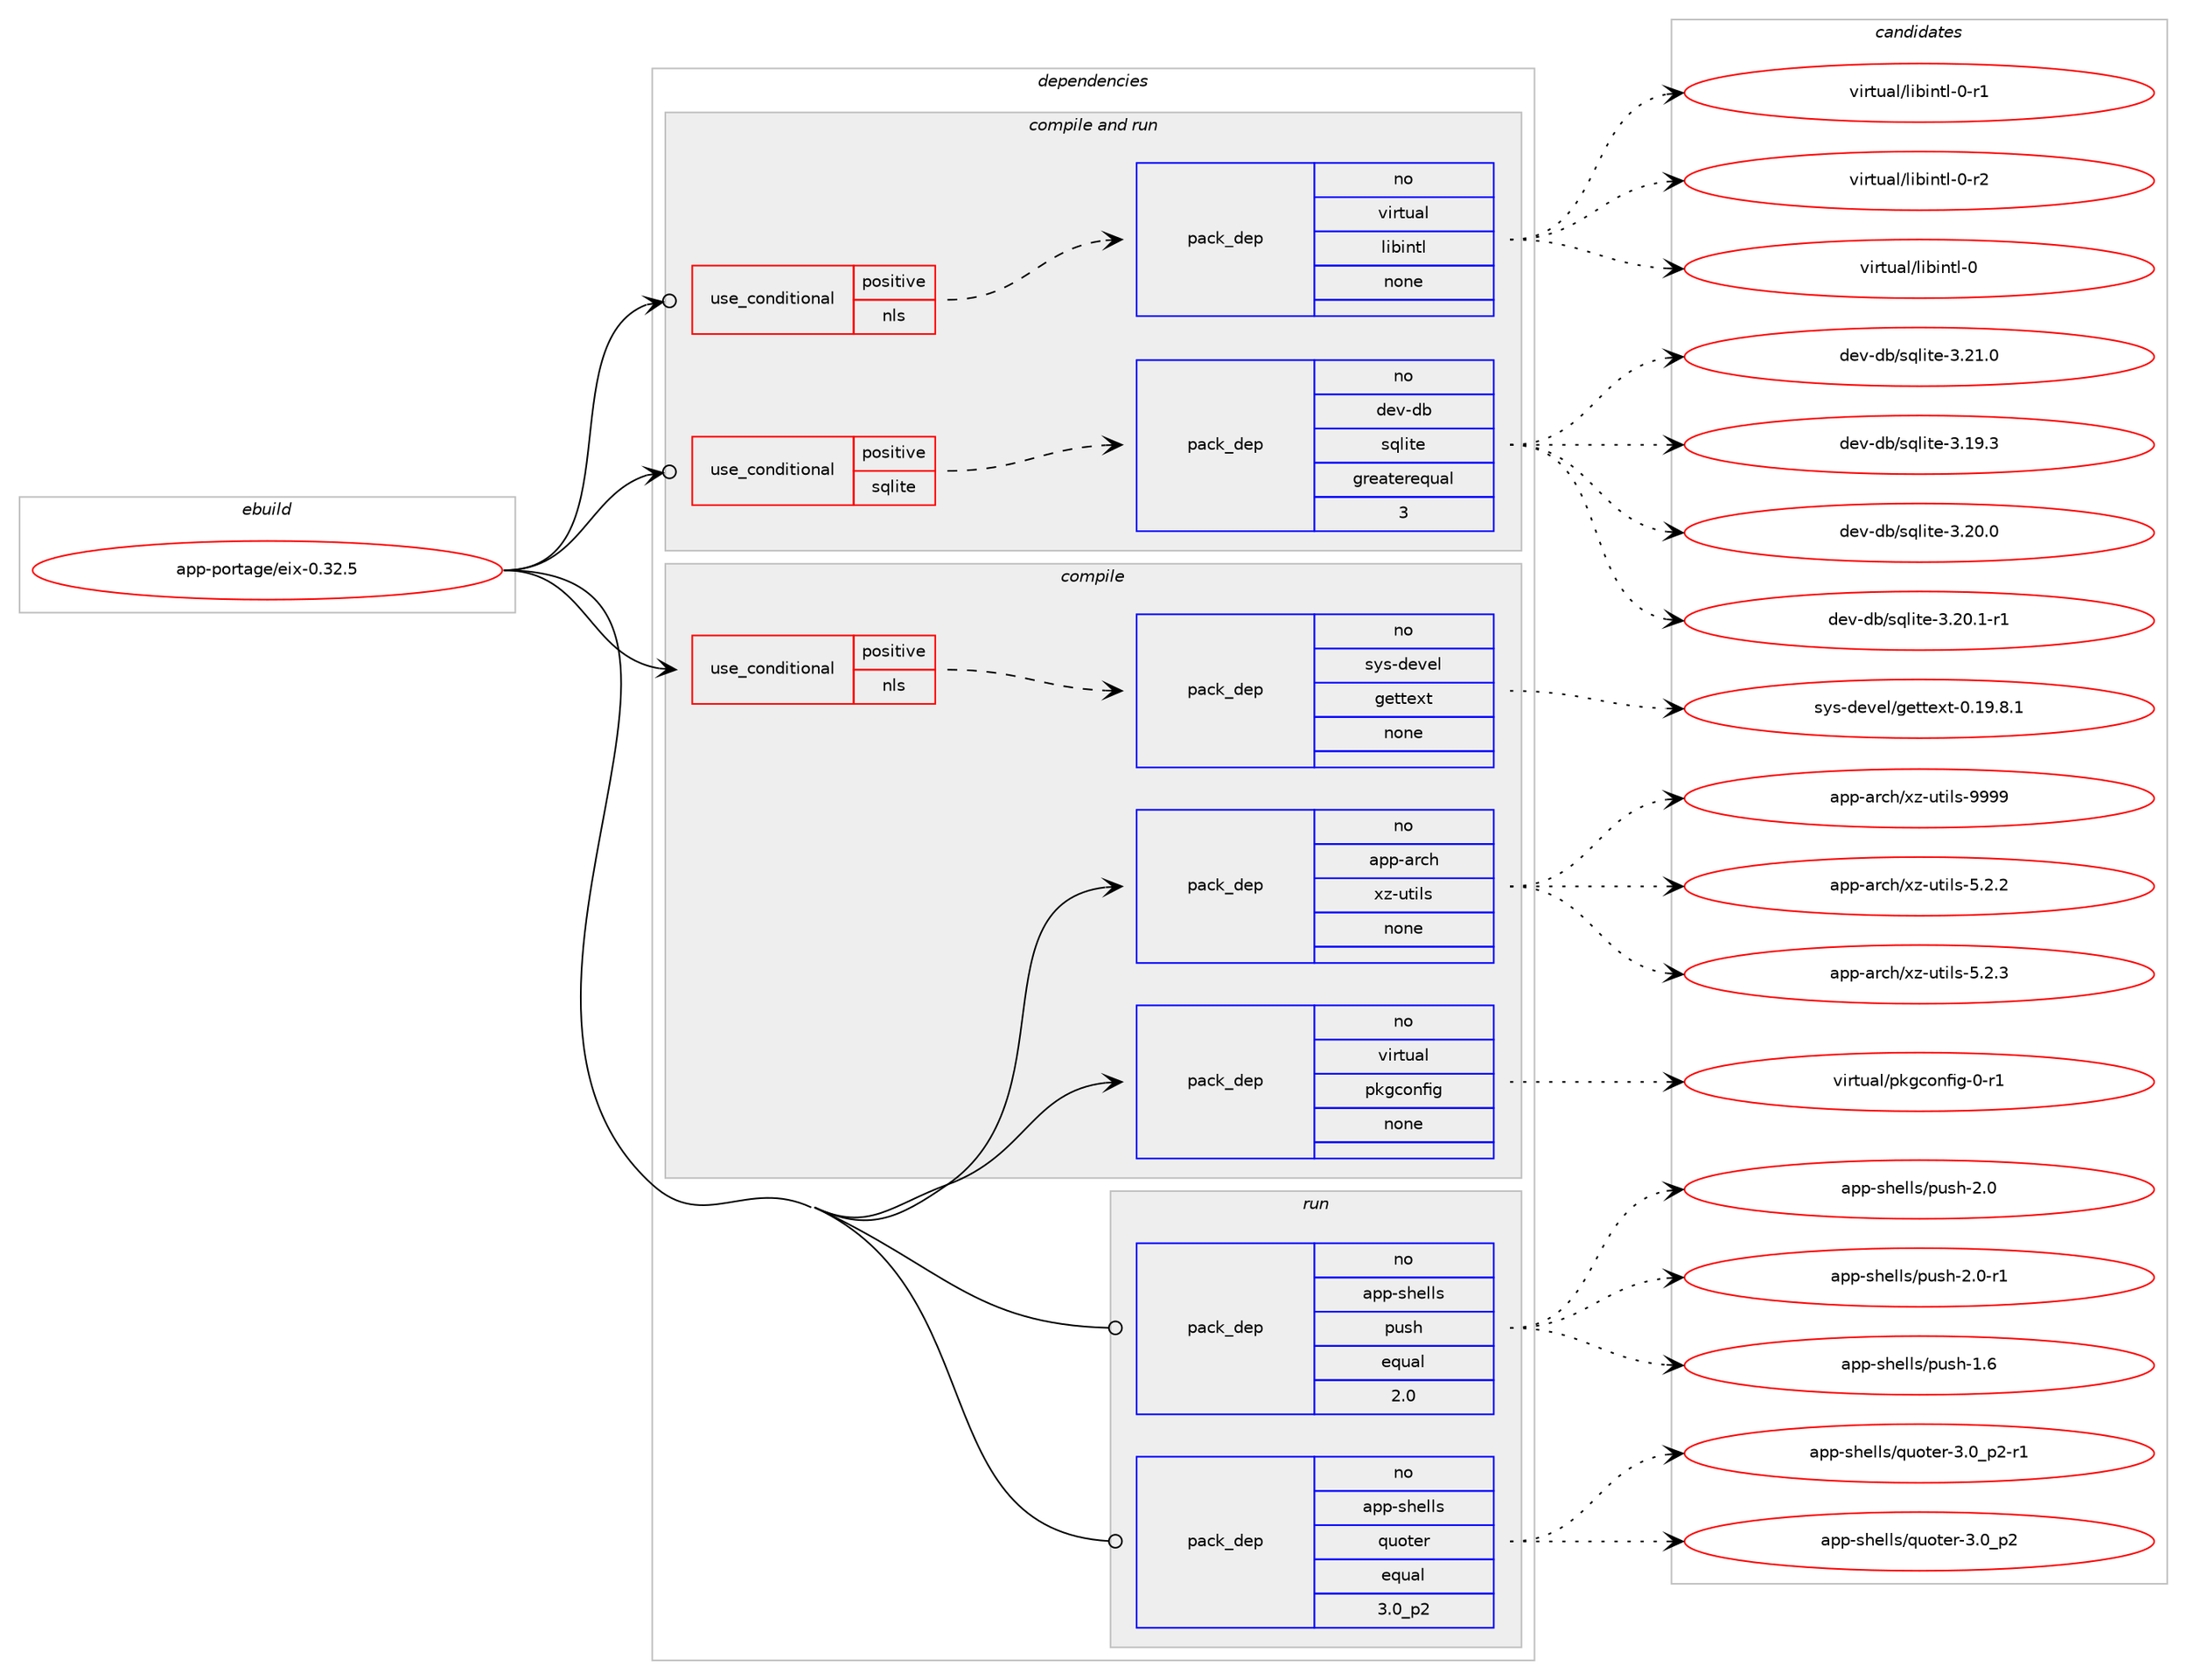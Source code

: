 digraph prolog {

# *************
# Graph options
# *************

newrank=true;
concentrate=true;
compound=true;
graph [rankdir=LR,fontname=Helvetica,fontsize=10,ranksep=1.5];#, ranksep=2.5, nodesep=0.2];
edge  [arrowhead=vee];
node  [fontname=Helvetica,fontsize=10];

# **********
# The ebuild
# **********

subgraph cluster_leftcol {
color=gray;
rank=same;
label=<<i>ebuild</i>>;
id [label="app-portage/eix-0.32.5", color=red, width=4, href="../app-portage/eix-0.32.5.svg"];
}

# ****************
# The dependencies
# ****************

subgraph cluster_midcol {
color=gray;
label=<<i>dependencies</i>>;
subgraph cluster_compile {
fillcolor="#eeeeee";
style=filled;
label=<<i>compile</i>>;
subgraph cond13826 {
dependency53376 [label=<<TABLE BORDER="0" CELLBORDER="1" CELLSPACING="0" CELLPADDING="4"><TR><TD ROWSPAN="3" CELLPADDING="10">use_conditional</TD></TR><TR><TD>positive</TD></TR><TR><TD>nls</TD></TR></TABLE>>, shape=none, color=red];
subgraph pack38593 {
dependency53377 [label=<<TABLE BORDER="0" CELLBORDER="1" CELLSPACING="0" CELLPADDING="4" WIDTH="220"><TR><TD ROWSPAN="6" CELLPADDING="30">pack_dep</TD></TR><TR><TD WIDTH="110">no</TD></TR><TR><TD>sys-devel</TD></TR><TR><TD>gettext</TD></TR><TR><TD>none</TD></TR><TR><TD></TD></TR></TABLE>>, shape=none, color=blue];
}
dependency53376:e -> dependency53377:w [weight=20,style="dashed",arrowhead="vee"];
}
id:e -> dependency53376:w [weight=20,style="solid",arrowhead="vee"];
subgraph pack38594 {
dependency53378 [label=<<TABLE BORDER="0" CELLBORDER="1" CELLSPACING="0" CELLPADDING="4" WIDTH="220"><TR><TD ROWSPAN="6" CELLPADDING="30">pack_dep</TD></TR><TR><TD WIDTH="110">no</TD></TR><TR><TD>app-arch</TD></TR><TR><TD>xz-utils</TD></TR><TR><TD>none</TD></TR><TR><TD></TD></TR></TABLE>>, shape=none, color=blue];
}
id:e -> dependency53378:w [weight=20,style="solid",arrowhead="vee"];
subgraph pack38595 {
dependency53379 [label=<<TABLE BORDER="0" CELLBORDER="1" CELLSPACING="0" CELLPADDING="4" WIDTH="220"><TR><TD ROWSPAN="6" CELLPADDING="30">pack_dep</TD></TR><TR><TD WIDTH="110">no</TD></TR><TR><TD>virtual</TD></TR><TR><TD>pkgconfig</TD></TR><TR><TD>none</TD></TR><TR><TD></TD></TR></TABLE>>, shape=none, color=blue];
}
id:e -> dependency53379:w [weight=20,style="solid",arrowhead="vee"];
}
subgraph cluster_compileandrun {
fillcolor="#eeeeee";
style=filled;
label=<<i>compile and run</i>>;
subgraph cond13827 {
dependency53380 [label=<<TABLE BORDER="0" CELLBORDER="1" CELLSPACING="0" CELLPADDING="4"><TR><TD ROWSPAN="3" CELLPADDING="10">use_conditional</TD></TR><TR><TD>positive</TD></TR><TR><TD>nls</TD></TR></TABLE>>, shape=none, color=red];
subgraph pack38596 {
dependency53381 [label=<<TABLE BORDER="0" CELLBORDER="1" CELLSPACING="0" CELLPADDING="4" WIDTH="220"><TR><TD ROWSPAN="6" CELLPADDING="30">pack_dep</TD></TR><TR><TD WIDTH="110">no</TD></TR><TR><TD>virtual</TD></TR><TR><TD>libintl</TD></TR><TR><TD>none</TD></TR><TR><TD></TD></TR></TABLE>>, shape=none, color=blue];
}
dependency53380:e -> dependency53381:w [weight=20,style="dashed",arrowhead="vee"];
}
id:e -> dependency53380:w [weight=20,style="solid",arrowhead="odotvee"];
subgraph cond13828 {
dependency53382 [label=<<TABLE BORDER="0" CELLBORDER="1" CELLSPACING="0" CELLPADDING="4"><TR><TD ROWSPAN="3" CELLPADDING="10">use_conditional</TD></TR><TR><TD>positive</TD></TR><TR><TD>sqlite</TD></TR></TABLE>>, shape=none, color=red];
subgraph pack38597 {
dependency53383 [label=<<TABLE BORDER="0" CELLBORDER="1" CELLSPACING="0" CELLPADDING="4" WIDTH="220"><TR><TD ROWSPAN="6" CELLPADDING="30">pack_dep</TD></TR><TR><TD WIDTH="110">no</TD></TR><TR><TD>dev-db</TD></TR><TR><TD>sqlite</TD></TR><TR><TD>greaterequal</TD></TR><TR><TD>3</TD></TR></TABLE>>, shape=none, color=blue];
}
dependency53382:e -> dependency53383:w [weight=20,style="dashed",arrowhead="vee"];
}
id:e -> dependency53382:w [weight=20,style="solid",arrowhead="odotvee"];
}
subgraph cluster_run {
fillcolor="#eeeeee";
style=filled;
label=<<i>run</i>>;
subgraph pack38598 {
dependency53384 [label=<<TABLE BORDER="0" CELLBORDER="1" CELLSPACING="0" CELLPADDING="4" WIDTH="220"><TR><TD ROWSPAN="6" CELLPADDING="30">pack_dep</TD></TR><TR><TD WIDTH="110">no</TD></TR><TR><TD>app-shells</TD></TR><TR><TD>push</TD></TR><TR><TD>equal</TD></TR><TR><TD>2.0</TD></TR></TABLE>>, shape=none, color=blue];
}
id:e -> dependency53384:w [weight=20,style="solid",arrowhead="odot"];
subgraph pack38599 {
dependency53385 [label=<<TABLE BORDER="0" CELLBORDER="1" CELLSPACING="0" CELLPADDING="4" WIDTH="220"><TR><TD ROWSPAN="6" CELLPADDING="30">pack_dep</TD></TR><TR><TD WIDTH="110">no</TD></TR><TR><TD>app-shells</TD></TR><TR><TD>quoter</TD></TR><TR><TD>equal</TD></TR><TR><TD>3.0_p2</TD></TR></TABLE>>, shape=none, color=blue];
}
id:e -> dependency53385:w [weight=20,style="solid",arrowhead="odot"];
}
}

# **************
# The candidates
# **************

subgraph cluster_choices {
rank=same;
color=gray;
label=<<i>candidates</i>>;

subgraph choice38593 {
color=black;
nodesep=1;
choice1151211154510010111810110847103101116116101120116454846495746564649 [label="sys-devel/gettext-0.19.8.1", color=red, width=4,href="../sys-devel/gettext-0.19.8.1.svg"];
dependency53377:e -> choice1151211154510010111810110847103101116116101120116454846495746564649:w [style=dotted,weight="100"];
}
subgraph choice38594 {
color=black;
nodesep=1;
choice971121124597114991044712012245117116105108115455346504650 [label="app-arch/xz-utils-5.2.2", color=red, width=4,href="../app-arch/xz-utils-5.2.2.svg"];
choice971121124597114991044712012245117116105108115455346504651 [label="app-arch/xz-utils-5.2.3", color=red, width=4,href="../app-arch/xz-utils-5.2.3.svg"];
choice9711211245971149910447120122451171161051081154557575757 [label="app-arch/xz-utils-9999", color=red, width=4,href="../app-arch/xz-utils-9999.svg"];
dependency53378:e -> choice971121124597114991044712012245117116105108115455346504650:w [style=dotted,weight="100"];
dependency53378:e -> choice971121124597114991044712012245117116105108115455346504651:w [style=dotted,weight="100"];
dependency53378:e -> choice9711211245971149910447120122451171161051081154557575757:w [style=dotted,weight="100"];
}
subgraph choice38595 {
color=black;
nodesep=1;
choice11810511411611797108471121071039911111010210510345484511449 [label="virtual/pkgconfig-0-r1", color=red, width=4,href="../virtual/pkgconfig-0-r1.svg"];
dependency53379:e -> choice11810511411611797108471121071039911111010210510345484511449:w [style=dotted,weight="100"];
}
subgraph choice38596 {
color=black;
nodesep=1;
choice1181051141161179710847108105981051101161084548 [label="virtual/libintl-0", color=red, width=4,href="../virtual/libintl-0.svg"];
choice11810511411611797108471081059810511011610845484511449 [label="virtual/libintl-0-r1", color=red, width=4,href="../virtual/libintl-0-r1.svg"];
choice11810511411611797108471081059810511011610845484511450 [label="virtual/libintl-0-r2", color=red, width=4,href="../virtual/libintl-0-r2.svg"];
dependency53381:e -> choice1181051141161179710847108105981051101161084548:w [style=dotted,weight="100"];
dependency53381:e -> choice11810511411611797108471081059810511011610845484511449:w [style=dotted,weight="100"];
dependency53381:e -> choice11810511411611797108471081059810511011610845484511450:w [style=dotted,weight="100"];
}
subgraph choice38597 {
color=black;
nodesep=1;
choice10010111845100984711511310810511610145514649574651 [label="dev-db/sqlite-3.19.3", color=red, width=4,href="../dev-db/sqlite-3.19.3.svg"];
choice10010111845100984711511310810511610145514650484648 [label="dev-db/sqlite-3.20.0", color=red, width=4,href="../dev-db/sqlite-3.20.0.svg"];
choice100101118451009847115113108105116101455146504846494511449 [label="dev-db/sqlite-3.20.1-r1", color=red, width=4,href="../dev-db/sqlite-3.20.1-r1.svg"];
choice10010111845100984711511310810511610145514650494648 [label="dev-db/sqlite-3.21.0", color=red, width=4,href="../dev-db/sqlite-3.21.0.svg"];
dependency53383:e -> choice10010111845100984711511310810511610145514649574651:w [style=dotted,weight="100"];
dependency53383:e -> choice10010111845100984711511310810511610145514650484648:w [style=dotted,weight="100"];
dependency53383:e -> choice100101118451009847115113108105116101455146504846494511449:w [style=dotted,weight="100"];
dependency53383:e -> choice10010111845100984711511310810511610145514650494648:w [style=dotted,weight="100"];
}
subgraph choice38598 {
color=black;
nodesep=1;
choice97112112451151041011081081154711211711510445494654 [label="app-shells/push-1.6", color=red, width=4,href="../app-shells/push-1.6.svg"];
choice97112112451151041011081081154711211711510445504648 [label="app-shells/push-2.0", color=red, width=4,href="../app-shells/push-2.0.svg"];
choice971121124511510410110810811547112117115104455046484511449 [label="app-shells/push-2.0-r1", color=red, width=4,href="../app-shells/push-2.0-r1.svg"];
dependency53384:e -> choice97112112451151041011081081154711211711510445494654:w [style=dotted,weight="100"];
dependency53384:e -> choice97112112451151041011081081154711211711510445504648:w [style=dotted,weight="100"];
dependency53384:e -> choice971121124511510410110810811547112117115104455046484511449:w [style=dotted,weight="100"];
}
subgraph choice38599 {
color=black;
nodesep=1;
choice971121124511510410110810811547113117111116101114455146489511250 [label="app-shells/quoter-3.0_p2", color=red, width=4,href="../app-shells/quoter-3.0_p2.svg"];
choice9711211245115104101108108115471131171111161011144551464895112504511449 [label="app-shells/quoter-3.0_p2-r1", color=red, width=4,href="../app-shells/quoter-3.0_p2-r1.svg"];
dependency53385:e -> choice971121124511510410110810811547113117111116101114455146489511250:w [style=dotted,weight="100"];
dependency53385:e -> choice9711211245115104101108108115471131171111161011144551464895112504511449:w [style=dotted,weight="100"];
}
}

}
